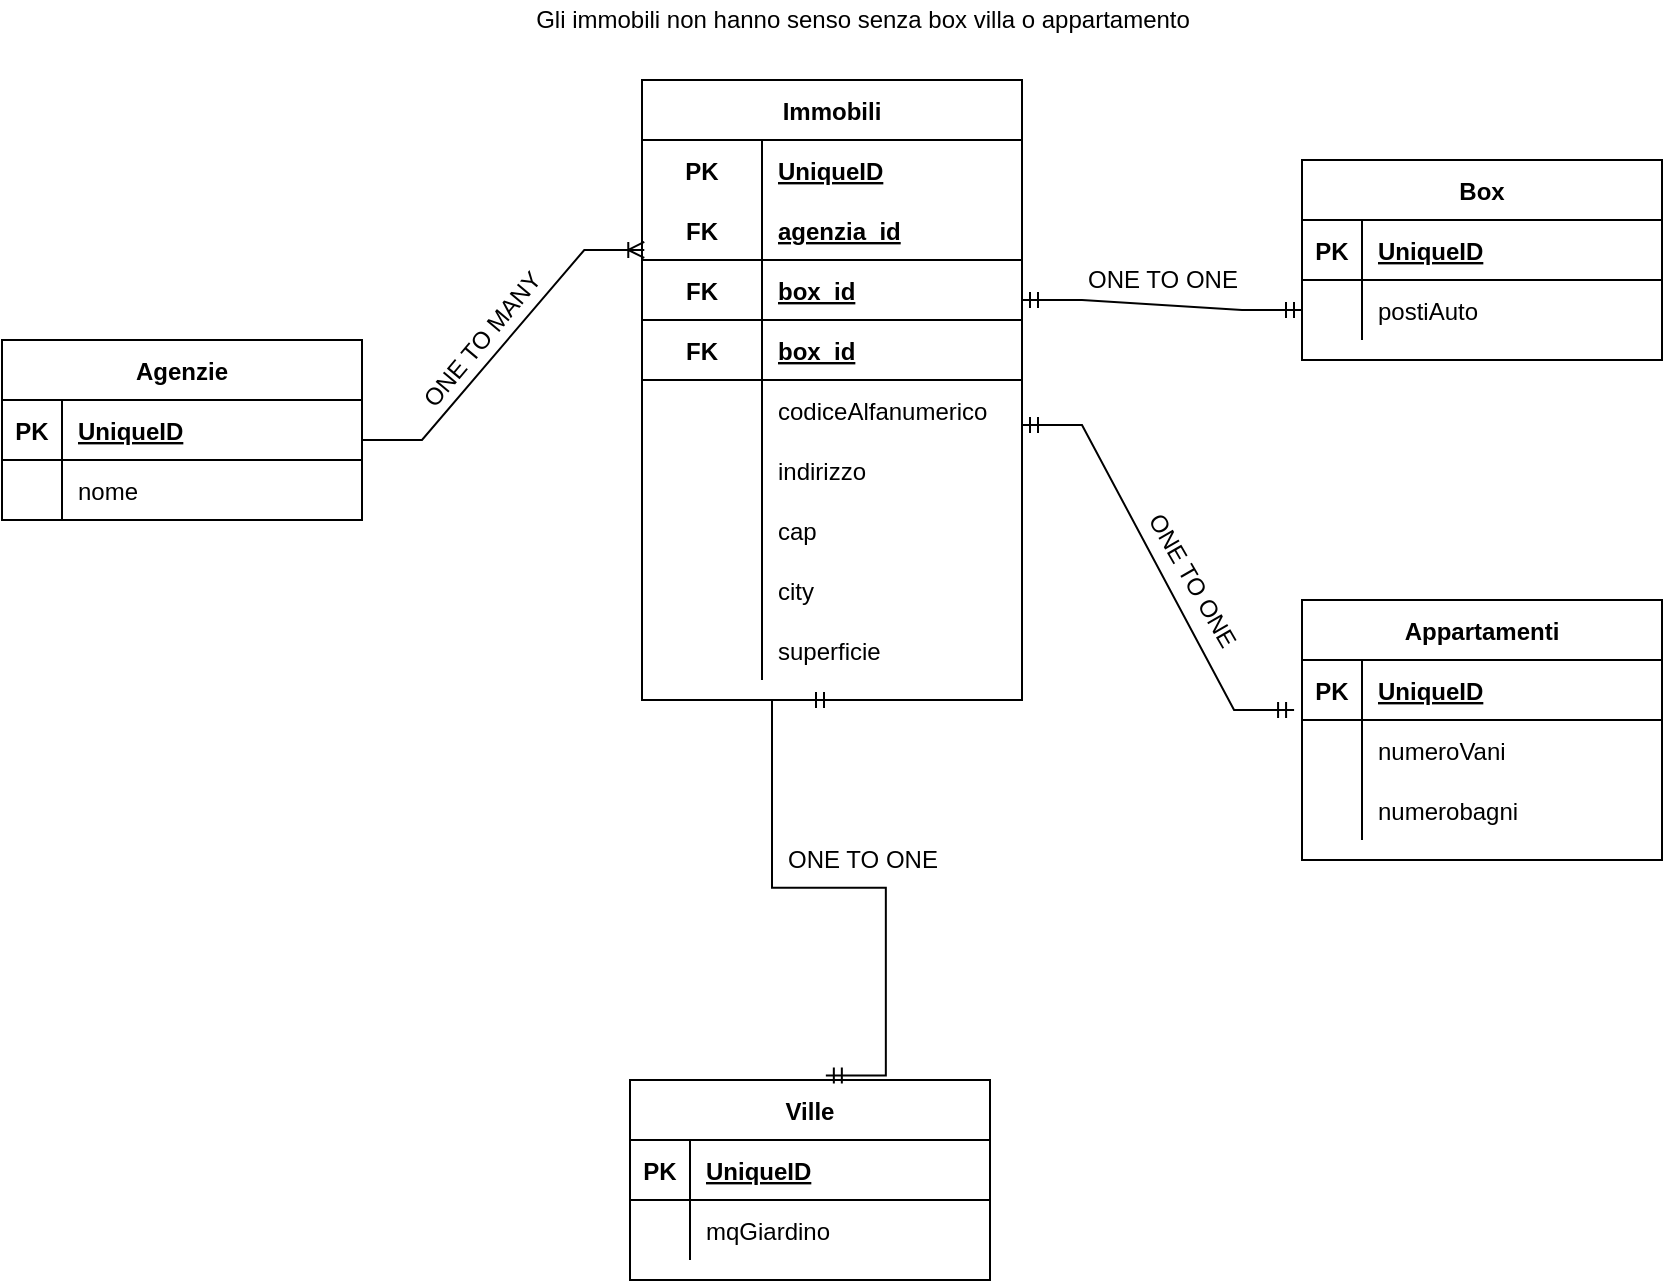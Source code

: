 <mxfile version="18.1.3" type="github"><diagram id="D8CtwFd4c0_DPrdiMCdM" name="Page-1"><mxGraphModel dx="1422" dy="794" grid="1" gridSize="10" guides="1" tooltips="1" connect="1" arrows="1" fold="1" page="1" pageScale="1" pageWidth="827" pageHeight="1169" math="0" shadow="0"><root><mxCell id="0"/><mxCell id="1" parent="0"/><mxCell id="W0aSp_ygs-3UdGdwMISE-1" value="Agenzie" style="shape=table;startSize=30;container=1;collapsible=1;childLayout=tableLayout;fixedRows=1;rowLines=0;fontStyle=1;align=center;resizeLast=1;" vertex="1" parent="1"><mxGeometry x="10" y="180" width="180" height="90" as="geometry"/></mxCell><mxCell id="W0aSp_ygs-3UdGdwMISE-2" value="" style="shape=tableRow;horizontal=0;startSize=0;swimlaneHead=0;swimlaneBody=0;fillColor=none;collapsible=0;dropTarget=0;points=[[0,0.5],[1,0.5]];portConstraint=eastwest;top=0;left=0;right=0;bottom=1;" vertex="1" parent="W0aSp_ygs-3UdGdwMISE-1"><mxGeometry y="30" width="180" height="30" as="geometry"/></mxCell><mxCell id="W0aSp_ygs-3UdGdwMISE-3" value="PK" style="shape=partialRectangle;connectable=0;fillColor=none;top=0;left=0;bottom=0;right=0;fontStyle=1;overflow=hidden;" vertex="1" parent="W0aSp_ygs-3UdGdwMISE-2"><mxGeometry width="30" height="30" as="geometry"><mxRectangle width="30" height="30" as="alternateBounds"/></mxGeometry></mxCell><mxCell id="W0aSp_ygs-3UdGdwMISE-4" value="UniqueID" style="shape=partialRectangle;connectable=0;fillColor=none;top=0;left=0;bottom=0;right=0;align=left;spacingLeft=6;fontStyle=5;overflow=hidden;" vertex="1" parent="W0aSp_ygs-3UdGdwMISE-2"><mxGeometry x="30" width="150" height="30" as="geometry"><mxRectangle width="150" height="30" as="alternateBounds"/></mxGeometry></mxCell><mxCell id="W0aSp_ygs-3UdGdwMISE-5" value="" style="shape=tableRow;horizontal=0;startSize=0;swimlaneHead=0;swimlaneBody=0;fillColor=none;collapsible=0;dropTarget=0;points=[[0,0.5],[1,0.5]];portConstraint=eastwest;top=0;left=0;right=0;bottom=0;" vertex="1" parent="W0aSp_ygs-3UdGdwMISE-1"><mxGeometry y="60" width="180" height="30" as="geometry"/></mxCell><mxCell id="W0aSp_ygs-3UdGdwMISE-6" value="" style="shape=partialRectangle;connectable=0;fillColor=none;top=0;left=0;bottom=0;right=0;editable=1;overflow=hidden;" vertex="1" parent="W0aSp_ygs-3UdGdwMISE-5"><mxGeometry width="30" height="30" as="geometry"><mxRectangle width="30" height="30" as="alternateBounds"/></mxGeometry></mxCell><mxCell id="W0aSp_ygs-3UdGdwMISE-7" value="nome" style="shape=partialRectangle;connectable=0;fillColor=none;top=0;left=0;bottom=0;right=0;align=left;spacingLeft=6;overflow=hidden;" vertex="1" parent="W0aSp_ygs-3UdGdwMISE-5"><mxGeometry x="30" width="150" height="30" as="geometry"><mxRectangle width="150" height="30" as="alternateBounds"/></mxGeometry></mxCell><mxCell id="W0aSp_ygs-3UdGdwMISE-15" value="" style="edgeStyle=entityRelationEdgeStyle;fontSize=12;html=1;endArrow=ERoneToMany;rounded=0;entryX=0.006;entryY=0.833;entryDx=0;entryDy=0;entryPerimeter=0;" edge="1" parent="1" target="W0aSp_ygs-3UdGdwMISE-33"><mxGeometry width="100" height="100" relative="1" as="geometry"><mxPoint x="190" y="230" as="sourcePoint"/><mxPoint x="230" y="230" as="targetPoint"/></mxGeometry></mxCell><mxCell id="W0aSp_ygs-3UdGdwMISE-29" value="Immobili" style="shape=table;startSize=30;container=1;collapsible=1;childLayout=tableLayout;fixedRows=1;rowLines=0;fontStyle=1;align=center;resizeLast=1;" vertex="1" parent="1"><mxGeometry x="330" y="50" width="190" height="310" as="geometry"/></mxCell><mxCell id="W0aSp_ygs-3UdGdwMISE-30" value="" style="shape=tableRow;horizontal=0;startSize=0;swimlaneHead=0;swimlaneBody=0;fillColor=none;collapsible=0;dropTarget=0;points=[[0,0.5],[1,0.5]];portConstraint=eastwest;top=0;left=0;right=0;bottom=0;" vertex="1" parent="W0aSp_ygs-3UdGdwMISE-29"><mxGeometry y="30" width="190" height="30" as="geometry"/></mxCell><mxCell id="W0aSp_ygs-3UdGdwMISE-31" value="PK" style="shape=partialRectangle;connectable=0;fillColor=none;top=0;left=0;bottom=0;right=0;fontStyle=1;overflow=hidden;" vertex="1" parent="W0aSp_ygs-3UdGdwMISE-30"><mxGeometry width="60" height="30" as="geometry"><mxRectangle width="60" height="30" as="alternateBounds"/></mxGeometry></mxCell><mxCell id="W0aSp_ygs-3UdGdwMISE-32" value="UniqueID" style="shape=partialRectangle;connectable=0;fillColor=none;top=0;left=0;bottom=0;right=0;align=left;spacingLeft=6;fontStyle=5;overflow=hidden;" vertex="1" parent="W0aSp_ygs-3UdGdwMISE-30"><mxGeometry x="60" width="130" height="30" as="geometry"><mxRectangle width="130" height="30" as="alternateBounds"/></mxGeometry></mxCell><mxCell id="W0aSp_ygs-3UdGdwMISE-33" value="" style="shape=tableRow;horizontal=0;startSize=0;swimlaneHead=0;swimlaneBody=0;fillColor=none;collapsible=0;dropTarget=0;points=[[0,0.5],[1,0.5]];portConstraint=eastwest;top=0;left=0;right=0;bottom=1;" vertex="1" parent="W0aSp_ygs-3UdGdwMISE-29"><mxGeometry y="60" width="190" height="30" as="geometry"/></mxCell><mxCell id="W0aSp_ygs-3UdGdwMISE-34" value="FK" style="shape=partialRectangle;connectable=0;fillColor=none;top=0;left=0;bottom=0;right=0;fontStyle=1;overflow=hidden;" vertex="1" parent="W0aSp_ygs-3UdGdwMISE-33"><mxGeometry width="60" height="30" as="geometry"><mxRectangle width="60" height="30" as="alternateBounds"/></mxGeometry></mxCell><mxCell id="W0aSp_ygs-3UdGdwMISE-35" value="agenzia_id" style="shape=partialRectangle;connectable=0;fillColor=none;top=0;left=0;bottom=0;right=0;align=left;spacingLeft=6;fontStyle=5;overflow=hidden;" vertex="1" parent="W0aSp_ygs-3UdGdwMISE-33"><mxGeometry x="60" width="130" height="30" as="geometry"><mxRectangle width="130" height="30" as="alternateBounds"/></mxGeometry></mxCell><mxCell id="W0aSp_ygs-3UdGdwMISE-42" value="" style="shape=tableRow;horizontal=0;startSize=0;swimlaneHead=0;swimlaneBody=0;fillColor=none;collapsible=0;dropTarget=0;points=[[0,0.5],[1,0.5]];portConstraint=eastwest;top=0;left=0;right=0;bottom=1;" vertex="1" parent="W0aSp_ygs-3UdGdwMISE-29"><mxGeometry y="90" width="190" height="30" as="geometry"/></mxCell><mxCell id="W0aSp_ygs-3UdGdwMISE-43" value="FK" style="shape=partialRectangle;connectable=0;fillColor=none;top=0;left=0;bottom=0;right=0;fontStyle=1;overflow=hidden;" vertex="1" parent="W0aSp_ygs-3UdGdwMISE-42"><mxGeometry width="60" height="30" as="geometry"><mxRectangle width="60" height="30" as="alternateBounds"/></mxGeometry></mxCell><mxCell id="W0aSp_ygs-3UdGdwMISE-44" value="box_id" style="shape=partialRectangle;connectable=0;fillColor=none;top=0;left=0;bottom=0;right=0;align=left;spacingLeft=6;fontStyle=5;overflow=hidden;" vertex="1" parent="W0aSp_ygs-3UdGdwMISE-42"><mxGeometry x="60" width="130" height="30" as="geometry"><mxRectangle width="130" height="30" as="alternateBounds"/></mxGeometry></mxCell><mxCell id="W0aSp_ygs-3UdGdwMISE-45" value="" style="shape=tableRow;horizontal=0;startSize=0;swimlaneHead=0;swimlaneBody=0;fillColor=none;collapsible=0;dropTarget=0;points=[[0,0.5],[1,0.5]];portConstraint=eastwest;top=0;left=0;right=0;bottom=1;" vertex="1" parent="W0aSp_ygs-3UdGdwMISE-29"><mxGeometry y="120" width="190" height="30" as="geometry"/></mxCell><mxCell id="W0aSp_ygs-3UdGdwMISE-46" value="FK" style="shape=partialRectangle;connectable=0;fillColor=none;top=0;left=0;bottom=0;right=0;fontStyle=1;overflow=hidden;" vertex="1" parent="W0aSp_ygs-3UdGdwMISE-45"><mxGeometry width="60" height="30" as="geometry"><mxRectangle width="60" height="30" as="alternateBounds"/></mxGeometry></mxCell><mxCell id="W0aSp_ygs-3UdGdwMISE-47" value="box_id" style="shape=partialRectangle;connectable=0;fillColor=none;top=0;left=0;bottom=0;right=0;align=left;spacingLeft=6;fontStyle=5;overflow=hidden;" vertex="1" parent="W0aSp_ygs-3UdGdwMISE-45"><mxGeometry x="60" width="130" height="30" as="geometry"><mxRectangle width="130" height="30" as="alternateBounds"/></mxGeometry></mxCell><mxCell id="W0aSp_ygs-3UdGdwMISE-36" value="" style="shape=tableRow;horizontal=0;startSize=0;swimlaneHead=0;swimlaneBody=0;fillColor=none;collapsible=0;dropTarget=0;points=[[0,0.5],[1,0.5]];portConstraint=eastwest;top=0;left=0;right=0;bottom=0;shadow=0;rounded=0;sketch=0;swimlaneFillColor=none;perimeterSpacing=0;" vertex="1" parent="W0aSp_ygs-3UdGdwMISE-29"><mxGeometry y="150" width="190" height="30" as="geometry"/></mxCell><mxCell id="W0aSp_ygs-3UdGdwMISE-37" value="" style="shape=partialRectangle;connectable=0;fillColor=none;top=0;left=0;bottom=0;right=0;editable=1;overflow=hidden;" vertex="1" parent="W0aSp_ygs-3UdGdwMISE-36"><mxGeometry width="60" height="30" as="geometry"><mxRectangle width="60" height="30" as="alternateBounds"/></mxGeometry></mxCell><mxCell id="W0aSp_ygs-3UdGdwMISE-38" value="codiceAlfanumerico" style="shape=partialRectangle;connectable=0;fillColor=none;top=0;left=0;bottom=0;right=0;align=left;spacingLeft=6;overflow=hidden;" vertex="1" parent="W0aSp_ygs-3UdGdwMISE-36"><mxGeometry x="60" width="130" height="30" as="geometry"><mxRectangle width="130" height="30" as="alternateBounds"/></mxGeometry></mxCell><mxCell id="W0aSp_ygs-3UdGdwMISE-51" value="" style="shape=tableRow;horizontal=0;startSize=0;swimlaneHead=0;swimlaneBody=0;fillColor=none;collapsible=0;dropTarget=0;points=[[0,0.5],[1,0.5]];portConstraint=eastwest;top=0;left=0;right=0;bottom=0;" vertex="1" parent="W0aSp_ygs-3UdGdwMISE-29"><mxGeometry y="180" width="190" height="30" as="geometry"/></mxCell><mxCell id="W0aSp_ygs-3UdGdwMISE-52" value="" style="shape=partialRectangle;connectable=0;fillColor=none;top=0;left=0;bottom=0;right=0;editable=1;overflow=hidden;" vertex="1" parent="W0aSp_ygs-3UdGdwMISE-51"><mxGeometry width="60" height="30" as="geometry"><mxRectangle width="60" height="30" as="alternateBounds"/></mxGeometry></mxCell><mxCell id="W0aSp_ygs-3UdGdwMISE-53" value="indirizzo" style="shape=partialRectangle;connectable=0;fillColor=none;top=0;left=0;bottom=0;right=0;align=left;spacingLeft=6;overflow=hidden;" vertex="1" parent="W0aSp_ygs-3UdGdwMISE-51"><mxGeometry x="60" width="130" height="30" as="geometry"><mxRectangle width="130" height="30" as="alternateBounds"/></mxGeometry></mxCell><mxCell id="W0aSp_ygs-3UdGdwMISE-39" value="" style="shape=tableRow;horizontal=0;startSize=0;swimlaneHead=0;swimlaneBody=0;fillColor=none;collapsible=0;dropTarget=0;points=[[0,0.5],[1,0.5]];portConstraint=eastwest;top=0;left=0;right=0;bottom=0;" vertex="1" parent="W0aSp_ygs-3UdGdwMISE-29"><mxGeometry y="210" width="190" height="30" as="geometry"/></mxCell><mxCell id="W0aSp_ygs-3UdGdwMISE-40" value="" style="shape=partialRectangle;connectable=0;fillColor=none;top=0;left=0;bottom=0;right=0;editable=1;overflow=hidden;" vertex="1" parent="W0aSp_ygs-3UdGdwMISE-39"><mxGeometry width="60" height="30" as="geometry"><mxRectangle width="60" height="30" as="alternateBounds"/></mxGeometry></mxCell><mxCell id="W0aSp_ygs-3UdGdwMISE-41" value="cap" style="shape=partialRectangle;connectable=0;fillColor=none;top=0;left=0;bottom=0;right=0;align=left;spacingLeft=6;overflow=hidden;" vertex="1" parent="W0aSp_ygs-3UdGdwMISE-39"><mxGeometry x="60" width="130" height="30" as="geometry"><mxRectangle width="130" height="30" as="alternateBounds"/></mxGeometry></mxCell><mxCell id="W0aSp_ygs-3UdGdwMISE-67" value="" style="shape=tableRow;horizontal=0;startSize=0;swimlaneHead=0;swimlaneBody=0;fillColor=none;collapsible=0;dropTarget=0;points=[[0,0.5],[1,0.5]];portConstraint=eastwest;top=0;left=0;right=0;bottom=0;" vertex="1" parent="W0aSp_ygs-3UdGdwMISE-29"><mxGeometry y="240" width="190" height="30" as="geometry"/></mxCell><mxCell id="W0aSp_ygs-3UdGdwMISE-68" value="" style="shape=partialRectangle;connectable=0;fillColor=none;top=0;left=0;bottom=0;right=0;editable=1;overflow=hidden;" vertex="1" parent="W0aSp_ygs-3UdGdwMISE-67"><mxGeometry width="60" height="30" as="geometry"><mxRectangle width="60" height="30" as="alternateBounds"/></mxGeometry></mxCell><mxCell id="W0aSp_ygs-3UdGdwMISE-69" value="city" style="shape=partialRectangle;connectable=0;fillColor=none;top=0;left=0;bottom=0;right=0;align=left;spacingLeft=6;overflow=hidden;" vertex="1" parent="W0aSp_ygs-3UdGdwMISE-67"><mxGeometry x="60" width="130" height="30" as="geometry"><mxRectangle width="130" height="30" as="alternateBounds"/></mxGeometry></mxCell><mxCell id="W0aSp_ygs-3UdGdwMISE-70" value="" style="shape=tableRow;horizontal=0;startSize=0;swimlaneHead=0;swimlaneBody=0;fillColor=none;collapsible=0;dropTarget=0;points=[[0,0.5],[1,0.5]];portConstraint=eastwest;top=0;left=0;right=0;bottom=0;" vertex="1" parent="W0aSp_ygs-3UdGdwMISE-29"><mxGeometry y="270" width="190" height="30" as="geometry"/></mxCell><mxCell id="W0aSp_ygs-3UdGdwMISE-71" value="" style="shape=partialRectangle;connectable=0;fillColor=none;top=0;left=0;bottom=0;right=0;editable=1;overflow=hidden;" vertex="1" parent="W0aSp_ygs-3UdGdwMISE-70"><mxGeometry width="60" height="30" as="geometry"><mxRectangle width="60" height="30" as="alternateBounds"/></mxGeometry></mxCell><mxCell id="W0aSp_ygs-3UdGdwMISE-72" value="superficie" style="shape=partialRectangle;connectable=0;fillColor=none;top=0;left=0;bottom=0;right=0;align=left;spacingLeft=6;overflow=hidden;" vertex="1" parent="W0aSp_ygs-3UdGdwMISE-70"><mxGeometry x="60" width="130" height="30" as="geometry"><mxRectangle width="130" height="30" as="alternateBounds"/></mxGeometry></mxCell><mxCell id="W0aSp_ygs-3UdGdwMISE-78" value="Gli immobili non hanno senso senza box villa o appartamento" style="text;html=1;resizable=0;autosize=1;align=center;verticalAlign=middle;points=[];fillColor=none;strokeColor=none;rounded=0;shadow=0;sketch=0;" vertex="1" parent="1"><mxGeometry x="270" y="10" width="340" height="20" as="geometry"/></mxCell><mxCell id="W0aSp_ygs-3UdGdwMISE-79" value="Box" style="shape=table;startSize=30;container=1;collapsible=1;childLayout=tableLayout;fixedRows=1;rowLines=0;fontStyle=1;align=center;resizeLast=1;rounded=0;shadow=0;sketch=0;fillColor=none;" vertex="1" parent="1"><mxGeometry x="660" y="90" width="180" height="100" as="geometry"/></mxCell><mxCell id="W0aSp_ygs-3UdGdwMISE-80" value="" style="shape=tableRow;horizontal=0;startSize=0;swimlaneHead=0;swimlaneBody=0;fillColor=none;collapsible=0;dropTarget=0;points=[[0,0.5],[1,0.5]];portConstraint=eastwest;top=0;left=0;right=0;bottom=1;rounded=0;shadow=0;sketch=0;" vertex="1" parent="W0aSp_ygs-3UdGdwMISE-79"><mxGeometry y="30" width="180" height="30" as="geometry"/></mxCell><mxCell id="W0aSp_ygs-3UdGdwMISE-81" value="PK" style="shape=partialRectangle;connectable=0;fillColor=none;top=0;left=0;bottom=0;right=0;fontStyle=1;overflow=hidden;rounded=0;shadow=0;sketch=0;" vertex="1" parent="W0aSp_ygs-3UdGdwMISE-80"><mxGeometry width="30" height="30" as="geometry"><mxRectangle width="30" height="30" as="alternateBounds"/></mxGeometry></mxCell><mxCell id="W0aSp_ygs-3UdGdwMISE-82" value="UniqueID" style="shape=partialRectangle;connectable=0;fillColor=none;top=0;left=0;bottom=0;right=0;align=left;spacingLeft=6;fontStyle=5;overflow=hidden;rounded=0;shadow=0;sketch=0;" vertex="1" parent="W0aSp_ygs-3UdGdwMISE-80"><mxGeometry x="30" width="150" height="30" as="geometry"><mxRectangle width="150" height="30" as="alternateBounds"/></mxGeometry></mxCell><mxCell id="W0aSp_ygs-3UdGdwMISE-83" value="" style="shape=tableRow;horizontal=0;startSize=0;swimlaneHead=0;swimlaneBody=0;fillColor=none;collapsible=0;dropTarget=0;points=[[0,0.5],[1,0.5]];portConstraint=eastwest;top=0;left=0;right=0;bottom=0;rounded=0;shadow=0;sketch=0;" vertex="1" parent="W0aSp_ygs-3UdGdwMISE-79"><mxGeometry y="60" width="180" height="30" as="geometry"/></mxCell><mxCell id="W0aSp_ygs-3UdGdwMISE-84" value="" style="shape=partialRectangle;connectable=0;fillColor=none;top=0;left=0;bottom=0;right=0;editable=1;overflow=hidden;rounded=0;shadow=0;sketch=0;" vertex="1" parent="W0aSp_ygs-3UdGdwMISE-83"><mxGeometry width="30" height="30" as="geometry"><mxRectangle width="30" height="30" as="alternateBounds"/></mxGeometry></mxCell><mxCell id="W0aSp_ygs-3UdGdwMISE-85" value="postiAuto" style="shape=partialRectangle;connectable=0;fillColor=none;top=0;left=0;bottom=0;right=0;align=left;spacingLeft=6;overflow=hidden;rounded=0;shadow=0;sketch=0;" vertex="1" parent="W0aSp_ygs-3UdGdwMISE-83"><mxGeometry x="30" width="150" height="30" as="geometry"><mxRectangle width="150" height="30" as="alternateBounds"/></mxGeometry></mxCell><mxCell id="W0aSp_ygs-3UdGdwMISE-92" value="ONE TO MANY" style="text;html=1;resizable=0;autosize=1;align=center;verticalAlign=middle;points=[];fillColor=none;strokeColor=none;rounded=0;shadow=0;sketch=0;rotation=-50;" vertex="1" parent="1"><mxGeometry x="200" y="170" width="100" height="20" as="geometry"/></mxCell><mxCell id="W0aSp_ygs-3UdGdwMISE-94" value="" style="edgeStyle=entityRelationEdgeStyle;fontSize=12;html=1;endArrow=ERmandOne;startArrow=ERmandOne;rounded=0;entryX=0;entryY=0.5;entryDx=0;entryDy=0;" edge="1" parent="1" target="W0aSp_ygs-3UdGdwMISE-83"><mxGeometry width="100" height="100" relative="1" as="geometry"><mxPoint x="520" y="160" as="sourcePoint"/><mxPoint x="620" y="60" as="targetPoint"/></mxGeometry></mxCell><mxCell id="W0aSp_ygs-3UdGdwMISE-95" value="ONE TO ONE" style="text;html=1;resizable=0;autosize=1;align=center;verticalAlign=middle;points=[];fillColor=none;strokeColor=none;rounded=0;shadow=0;sketch=0;rotation=0;" vertex="1" parent="1"><mxGeometry x="545" y="140" width="90" height="20" as="geometry"/></mxCell><mxCell id="W0aSp_ygs-3UdGdwMISE-96" value="Appartamenti" style="shape=table;startSize=30;container=1;collapsible=1;childLayout=tableLayout;fixedRows=1;rowLines=0;fontStyle=1;align=center;resizeLast=1;rounded=0;shadow=0;sketch=0;fillColor=none;" vertex="1" parent="1"><mxGeometry x="660" y="310" width="180" height="130" as="geometry"/></mxCell><mxCell id="W0aSp_ygs-3UdGdwMISE-97" value="" style="shape=tableRow;horizontal=0;startSize=0;swimlaneHead=0;swimlaneBody=0;fillColor=none;collapsible=0;dropTarget=0;points=[[0,0.5],[1,0.5]];portConstraint=eastwest;top=0;left=0;right=0;bottom=1;rounded=0;shadow=0;sketch=0;" vertex="1" parent="W0aSp_ygs-3UdGdwMISE-96"><mxGeometry y="30" width="180" height="30" as="geometry"/></mxCell><mxCell id="W0aSp_ygs-3UdGdwMISE-98" value="PK" style="shape=partialRectangle;connectable=0;fillColor=none;top=0;left=0;bottom=0;right=0;fontStyle=1;overflow=hidden;rounded=0;shadow=0;sketch=0;" vertex="1" parent="W0aSp_ygs-3UdGdwMISE-97"><mxGeometry width="30" height="30" as="geometry"><mxRectangle width="30" height="30" as="alternateBounds"/></mxGeometry></mxCell><mxCell id="W0aSp_ygs-3UdGdwMISE-99" value="UniqueID" style="shape=partialRectangle;connectable=0;fillColor=none;top=0;left=0;bottom=0;right=0;align=left;spacingLeft=6;fontStyle=5;overflow=hidden;rounded=0;shadow=0;sketch=0;" vertex="1" parent="W0aSp_ygs-3UdGdwMISE-97"><mxGeometry x="30" width="150" height="30" as="geometry"><mxRectangle width="150" height="30" as="alternateBounds"/></mxGeometry></mxCell><mxCell id="W0aSp_ygs-3UdGdwMISE-100" value="" style="shape=tableRow;horizontal=0;startSize=0;swimlaneHead=0;swimlaneBody=0;fillColor=none;collapsible=0;dropTarget=0;points=[[0,0.5],[1,0.5]];portConstraint=eastwest;top=0;left=0;right=0;bottom=0;rounded=0;shadow=0;sketch=0;" vertex="1" parent="W0aSp_ygs-3UdGdwMISE-96"><mxGeometry y="60" width="180" height="30" as="geometry"/></mxCell><mxCell id="W0aSp_ygs-3UdGdwMISE-101" value="" style="shape=partialRectangle;connectable=0;fillColor=none;top=0;left=0;bottom=0;right=0;editable=1;overflow=hidden;rounded=0;shadow=0;sketch=0;" vertex="1" parent="W0aSp_ygs-3UdGdwMISE-100"><mxGeometry width="30" height="30" as="geometry"><mxRectangle width="30" height="30" as="alternateBounds"/></mxGeometry></mxCell><mxCell id="W0aSp_ygs-3UdGdwMISE-102" value="numeroVani" style="shape=partialRectangle;connectable=0;fillColor=none;top=0;left=0;bottom=0;right=0;align=left;spacingLeft=6;overflow=hidden;rounded=0;shadow=0;sketch=0;" vertex="1" parent="W0aSp_ygs-3UdGdwMISE-100"><mxGeometry x="30" width="150" height="30" as="geometry"><mxRectangle width="150" height="30" as="alternateBounds"/></mxGeometry></mxCell><mxCell id="W0aSp_ygs-3UdGdwMISE-105" value="" style="shape=tableRow;horizontal=0;startSize=0;swimlaneHead=0;swimlaneBody=0;fillColor=none;collapsible=0;dropTarget=0;points=[[0,0.5],[1,0.5]];portConstraint=eastwest;top=0;left=0;right=0;bottom=0;rounded=0;shadow=0;sketch=0;" vertex="1" parent="W0aSp_ygs-3UdGdwMISE-96"><mxGeometry y="90" width="180" height="30" as="geometry"/></mxCell><mxCell id="W0aSp_ygs-3UdGdwMISE-106" value="" style="shape=partialRectangle;connectable=0;fillColor=none;top=0;left=0;bottom=0;right=0;editable=1;overflow=hidden;rounded=0;shadow=0;sketch=0;" vertex="1" parent="W0aSp_ygs-3UdGdwMISE-105"><mxGeometry width="30" height="30" as="geometry"><mxRectangle width="30" height="30" as="alternateBounds"/></mxGeometry></mxCell><mxCell id="W0aSp_ygs-3UdGdwMISE-107" value="numerobagni" style="shape=partialRectangle;connectable=0;fillColor=none;top=0;left=0;bottom=0;right=0;align=left;spacingLeft=6;overflow=hidden;rounded=0;shadow=0;sketch=0;" vertex="1" parent="W0aSp_ygs-3UdGdwMISE-105"><mxGeometry x="30" width="150" height="30" as="geometry"><mxRectangle width="150" height="30" as="alternateBounds"/></mxGeometry></mxCell><mxCell id="W0aSp_ygs-3UdGdwMISE-103" value="ONE TO ONE" style="text;html=1;resizable=0;autosize=1;align=center;verticalAlign=middle;points=[];fillColor=none;strokeColor=none;rounded=0;shadow=0;sketch=0;rotation=60;" vertex="1" parent="1"><mxGeometry x="560" y="290" width="90" height="20" as="geometry"/></mxCell><mxCell id="W0aSp_ygs-3UdGdwMISE-104" value="" style="edgeStyle=entityRelationEdgeStyle;fontSize=12;html=1;endArrow=ERmandOne;startArrow=ERmandOne;rounded=0;entryX=-0.022;entryY=0.833;entryDx=0;entryDy=0;entryPerimeter=0;" edge="1" parent="1" target="W0aSp_ygs-3UdGdwMISE-97"><mxGeometry width="100" height="100" relative="1" as="geometry"><mxPoint x="520" y="222.5" as="sourcePoint"/><mxPoint x="660" y="227.5" as="targetPoint"/></mxGeometry></mxCell><mxCell id="W0aSp_ygs-3UdGdwMISE-108" value="Ville" style="shape=table;startSize=30;container=1;collapsible=1;childLayout=tableLayout;fixedRows=1;rowLines=0;fontStyle=1;align=center;resizeLast=1;rounded=0;shadow=0;sketch=0;fillColor=none;" vertex="1" parent="1"><mxGeometry x="324" y="550" width="180" height="100" as="geometry"/></mxCell><mxCell id="W0aSp_ygs-3UdGdwMISE-109" value="" style="shape=tableRow;horizontal=0;startSize=0;swimlaneHead=0;swimlaneBody=0;fillColor=none;collapsible=0;dropTarget=0;points=[[0,0.5],[1,0.5]];portConstraint=eastwest;top=0;left=0;right=0;bottom=1;rounded=0;shadow=0;sketch=0;" vertex="1" parent="W0aSp_ygs-3UdGdwMISE-108"><mxGeometry y="30" width="180" height="30" as="geometry"/></mxCell><mxCell id="W0aSp_ygs-3UdGdwMISE-110" value="PK" style="shape=partialRectangle;connectable=0;fillColor=none;top=0;left=0;bottom=0;right=0;fontStyle=1;overflow=hidden;rounded=0;shadow=0;sketch=0;" vertex="1" parent="W0aSp_ygs-3UdGdwMISE-109"><mxGeometry width="30" height="30" as="geometry"><mxRectangle width="30" height="30" as="alternateBounds"/></mxGeometry></mxCell><mxCell id="W0aSp_ygs-3UdGdwMISE-111" value="UniqueID" style="shape=partialRectangle;connectable=0;fillColor=none;top=0;left=0;bottom=0;right=0;align=left;spacingLeft=6;fontStyle=5;overflow=hidden;rounded=0;shadow=0;sketch=0;" vertex="1" parent="W0aSp_ygs-3UdGdwMISE-109"><mxGeometry x="30" width="150" height="30" as="geometry"><mxRectangle width="150" height="30" as="alternateBounds"/></mxGeometry></mxCell><mxCell id="W0aSp_ygs-3UdGdwMISE-112" value="" style="shape=tableRow;horizontal=0;startSize=0;swimlaneHead=0;swimlaneBody=0;fillColor=none;collapsible=0;dropTarget=0;points=[[0,0.5],[1,0.5]];portConstraint=eastwest;top=0;left=0;right=0;bottom=0;rounded=0;shadow=0;sketch=0;" vertex="1" parent="W0aSp_ygs-3UdGdwMISE-108"><mxGeometry y="60" width="180" height="30" as="geometry"/></mxCell><mxCell id="W0aSp_ygs-3UdGdwMISE-113" value="" style="shape=partialRectangle;connectable=0;fillColor=none;top=0;left=0;bottom=0;right=0;editable=1;overflow=hidden;rounded=0;shadow=0;sketch=0;" vertex="1" parent="W0aSp_ygs-3UdGdwMISE-112"><mxGeometry width="30" height="30" as="geometry"><mxRectangle width="30" height="30" as="alternateBounds"/></mxGeometry></mxCell><mxCell id="W0aSp_ygs-3UdGdwMISE-114" value="mqGiardino" style="shape=partialRectangle;connectable=0;fillColor=none;top=0;left=0;bottom=0;right=0;align=left;spacingLeft=6;overflow=hidden;rounded=0;shadow=0;sketch=0;" vertex="1" parent="W0aSp_ygs-3UdGdwMISE-112"><mxGeometry x="30" width="150" height="30" as="geometry"><mxRectangle width="150" height="30" as="alternateBounds"/></mxGeometry></mxCell><mxCell id="W0aSp_ygs-3UdGdwMISE-119" value="" style="edgeStyle=entityRelationEdgeStyle;fontSize=12;html=1;endArrow=ERmandOne;startArrow=ERmandOne;rounded=0;entryX=0.544;entryY=-0.023;entryDx=0;entryDy=0;entryPerimeter=0;exitX=0.5;exitY=1;exitDx=0;exitDy=0;" edge="1" parent="1" source="W0aSp_ygs-3UdGdwMISE-29" target="W0aSp_ygs-3UdGdwMISE-108"><mxGeometry width="100" height="100" relative="1" as="geometry"><mxPoint x="420" y="390" as="sourcePoint"/><mxPoint x="560" y="550" as="targetPoint"/></mxGeometry></mxCell><mxCell id="W0aSp_ygs-3UdGdwMISE-120" value="ONE TO ONE" style="text;html=1;resizable=0;autosize=1;align=center;verticalAlign=middle;points=[];fillColor=none;strokeColor=none;rounded=0;shadow=0;sketch=0;rotation=0;" vertex="1" parent="1"><mxGeometry x="395" y="430" width="90" height="20" as="geometry"/></mxCell></root></mxGraphModel></diagram></mxfile>